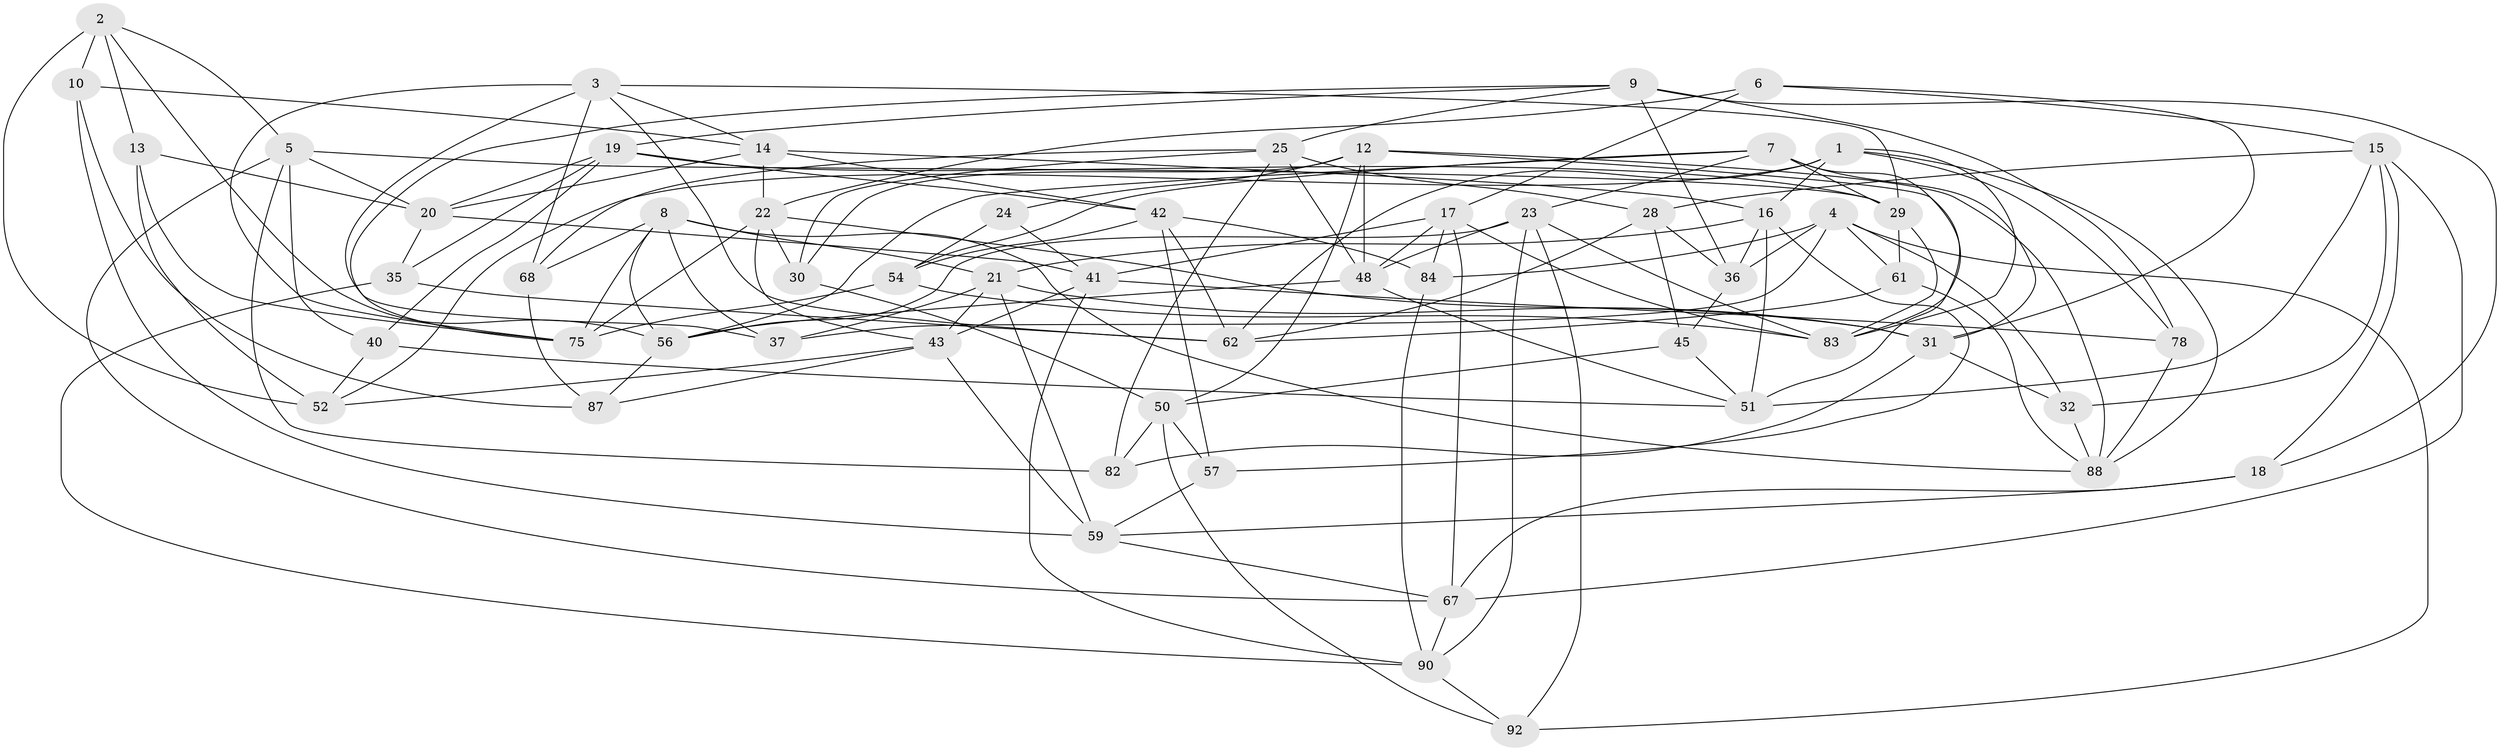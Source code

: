 // Generated by graph-tools (version 1.1) at 2025/52/02/27/25 19:52:29]
// undirected, 58 vertices, 152 edges
graph export_dot {
graph [start="1"]
  node [color=gray90,style=filled];
  1 [super="+63"];
  2 [super="+69"];
  3 [super="+77"];
  4 [super="+58"];
  5 [super="+70"];
  6;
  7 [super="+38"];
  8 [super="+26"];
  9 [super="+11"];
  10;
  12 [super="+53"];
  13;
  14 [super="+65"];
  15 [super="+34"];
  16 [super="+27"];
  17 [super="+39"];
  18;
  19 [super="+55"];
  20 [super="+46"];
  21 [super="+33"];
  22 [super="+44"];
  23 [super="+72"];
  24;
  25 [super="+71"];
  28 [super="+74"];
  29 [super="+47"];
  30;
  31 [super="+96"];
  32;
  35;
  36 [super="+66"];
  37;
  40;
  41 [super="+73"];
  42 [super="+97"];
  43 [super="+49"];
  45;
  48 [super="+79"];
  50 [super="+60"];
  51 [super="+91"];
  52 [super="+80"];
  54 [super="+94"];
  56 [super="+64"];
  57;
  59 [super="+85"];
  61;
  62 [super="+76"];
  67 [super="+81"];
  68;
  75 [super="+89"];
  78;
  82;
  83 [super="+86"];
  84;
  87;
  88 [super="+93"];
  90 [super="+95"];
  92;
  1 -- 62;
  1 -- 52;
  1 -- 16;
  1 -- 88;
  1 -- 78;
  1 -- 83;
  2 -- 56;
  2 -- 13;
  2 -- 52 [weight=2];
  2 -- 10;
  2 -- 5;
  3 -- 75;
  3 -- 62;
  3 -- 14;
  3 -- 29;
  3 -- 68;
  3 -- 37;
  4 -- 37;
  4 -- 61;
  4 -- 92;
  4 -- 32;
  4 -- 36;
  4 -- 84;
  5 -- 29;
  5 -- 40;
  5 -- 82;
  5 -- 20;
  5 -- 67;
  6 -- 22;
  6 -- 15;
  6 -- 31;
  6 -- 17;
  7 -- 23;
  7 -- 54;
  7 -- 56;
  7 -- 83;
  7 -- 29;
  7 -- 31;
  8 -- 56;
  8 -- 21;
  8 -- 75;
  8 -- 68;
  8 -- 37;
  8 -- 88;
  9 -- 75;
  9 -- 36;
  9 -- 19;
  9 -- 18;
  9 -- 25;
  9 -- 78;
  10 -- 87;
  10 -- 59;
  10 -- 14;
  12 -- 30;
  12 -- 48;
  12 -- 50;
  12 -- 24;
  12 -- 88;
  12 -- 51;
  13 -- 52;
  13 -- 20;
  13 -- 75;
  14 -- 22;
  14 -- 20;
  14 -- 16;
  14 -- 42;
  15 -- 67;
  15 -- 18;
  15 -- 32;
  15 -- 51;
  15 -- 28;
  16 -- 57;
  16 -- 51;
  16 -- 21;
  16 -- 36;
  17 -- 84;
  17 -- 41;
  17 -- 48;
  17 -- 67;
  17 -- 83;
  18 -- 67;
  18 -- 59;
  19 -- 35;
  19 -- 40;
  19 -- 29;
  19 -- 42;
  19 -- 20;
  20 -- 35;
  20 -- 41;
  21 -- 37;
  21 -- 59;
  21 -- 43;
  21 -- 31;
  22 -- 75;
  22 -- 43;
  22 -- 31;
  22 -- 30;
  23 -- 56;
  23 -- 83;
  23 -- 92;
  23 -- 90;
  23 -- 48;
  24 -- 41;
  24 -- 54 [weight=2];
  25 -- 28;
  25 -- 30;
  25 -- 48;
  25 -- 82;
  25 -- 68;
  28 -- 36 [weight=2];
  28 -- 45;
  28 -- 62;
  29 -- 61;
  29 -- 83;
  30 -- 50;
  31 -- 32;
  31 -- 82;
  32 -- 88;
  35 -- 62;
  35 -- 90;
  36 -- 45;
  40 -- 52;
  40 -- 51;
  41 -- 43;
  41 -- 90;
  41 -- 78;
  42 -- 57;
  42 -- 84;
  42 -- 62;
  42 -- 54;
  43 -- 87;
  43 -- 59;
  43 -- 52;
  45 -- 51;
  45 -- 50;
  48 -- 56;
  48 -- 51;
  50 -- 82;
  50 -- 57;
  50 -- 92;
  54 -- 83;
  54 -- 75;
  56 -- 87;
  57 -- 59;
  59 -- 67;
  61 -- 88;
  61 -- 62;
  67 -- 90;
  68 -- 87;
  78 -- 88;
  84 -- 90;
  90 -- 92;
}
